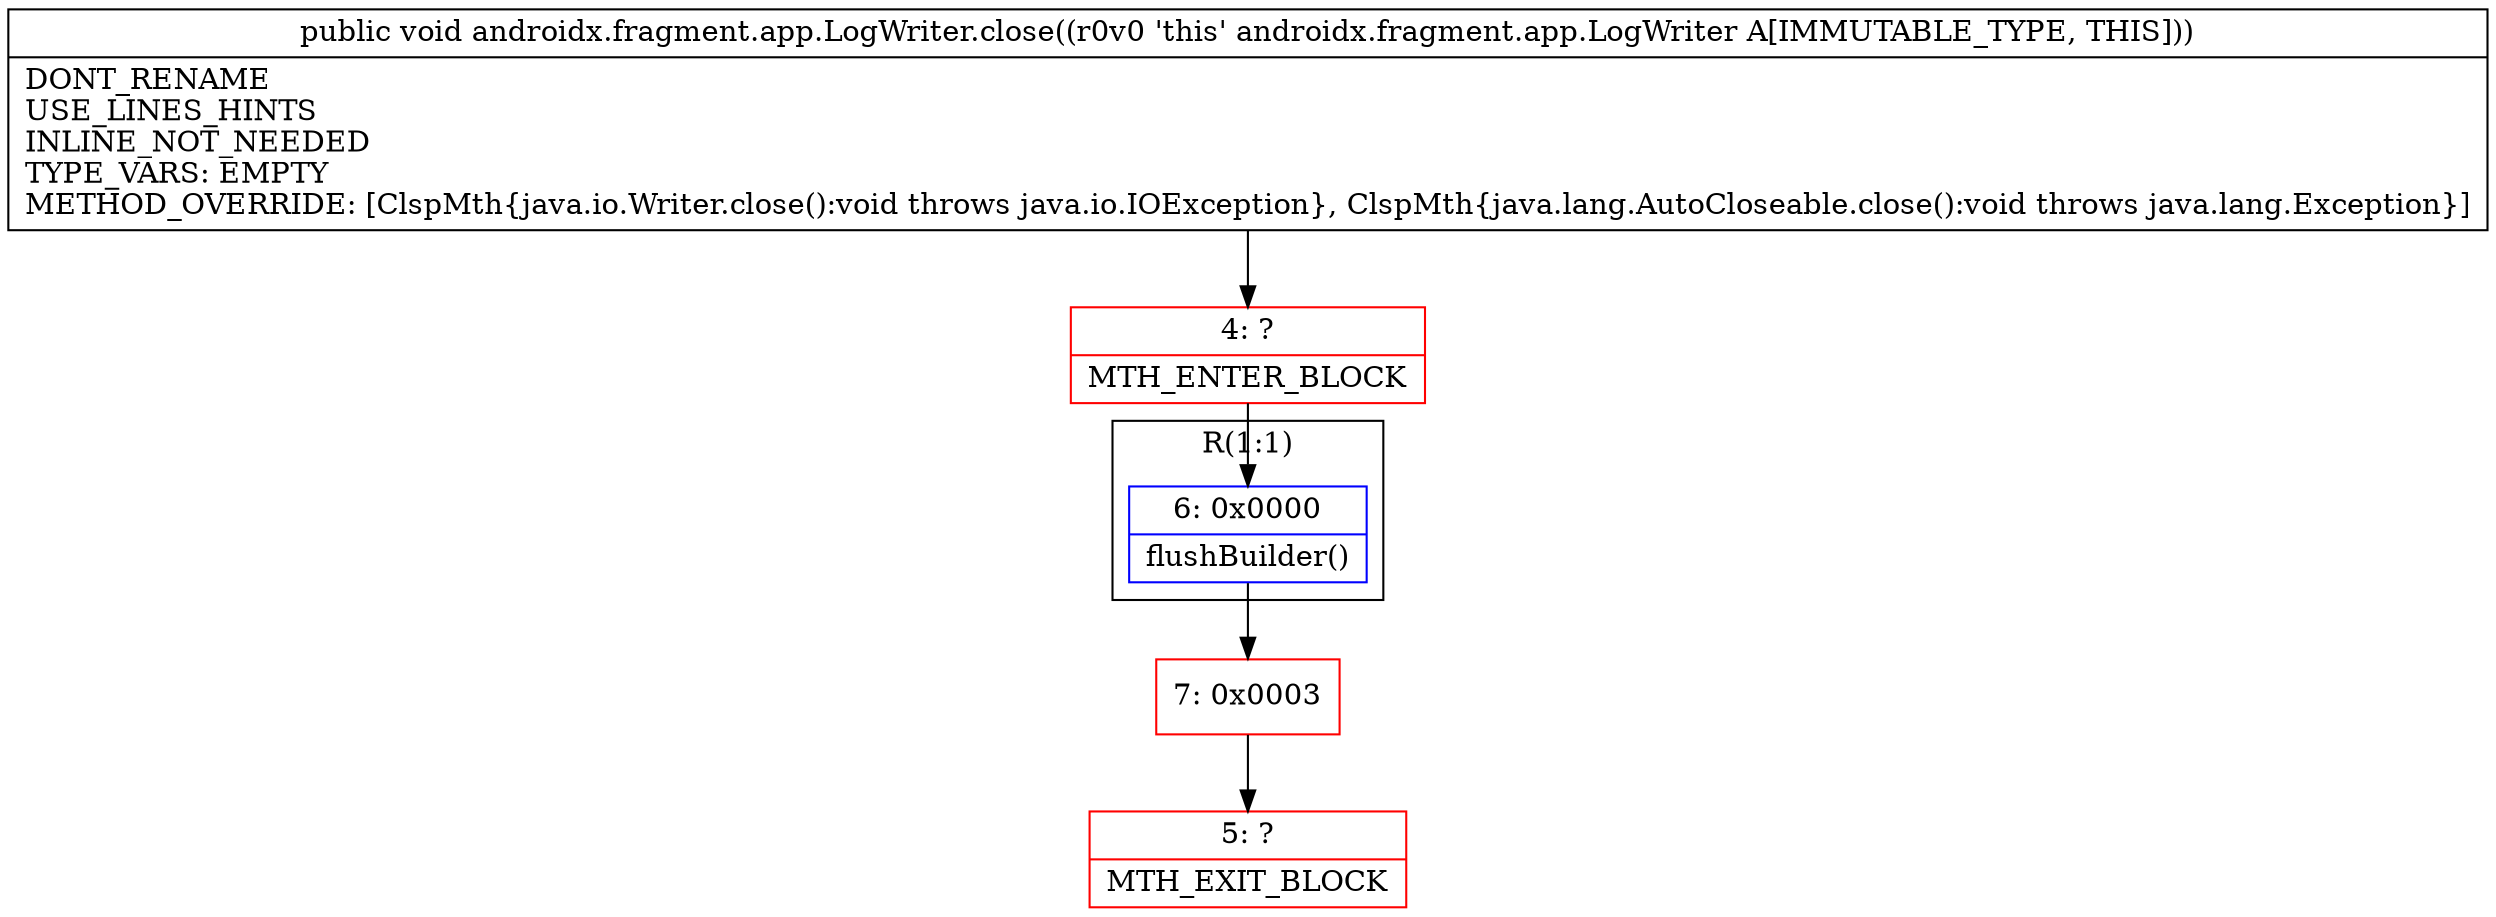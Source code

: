 digraph "CFG forandroidx.fragment.app.LogWriter.close()V" {
subgraph cluster_Region_1285816092 {
label = "R(1:1)";
node [shape=record,color=blue];
Node_6 [shape=record,label="{6\:\ 0x0000|flushBuilder()\l}"];
}
Node_4 [shape=record,color=red,label="{4\:\ ?|MTH_ENTER_BLOCK\l}"];
Node_7 [shape=record,color=red,label="{7\:\ 0x0003}"];
Node_5 [shape=record,color=red,label="{5\:\ ?|MTH_EXIT_BLOCK\l}"];
MethodNode[shape=record,label="{public void androidx.fragment.app.LogWriter.close((r0v0 'this' androidx.fragment.app.LogWriter A[IMMUTABLE_TYPE, THIS]))  | DONT_RENAME\lUSE_LINES_HINTS\lINLINE_NOT_NEEDED\lTYPE_VARS: EMPTY\lMETHOD_OVERRIDE: [ClspMth\{java.io.Writer.close():void throws java.io.IOException\}, ClspMth\{java.lang.AutoCloseable.close():void throws java.lang.Exception\}]\l}"];
MethodNode -> Node_4;Node_6 -> Node_7;
Node_4 -> Node_6;
Node_7 -> Node_5;
}

